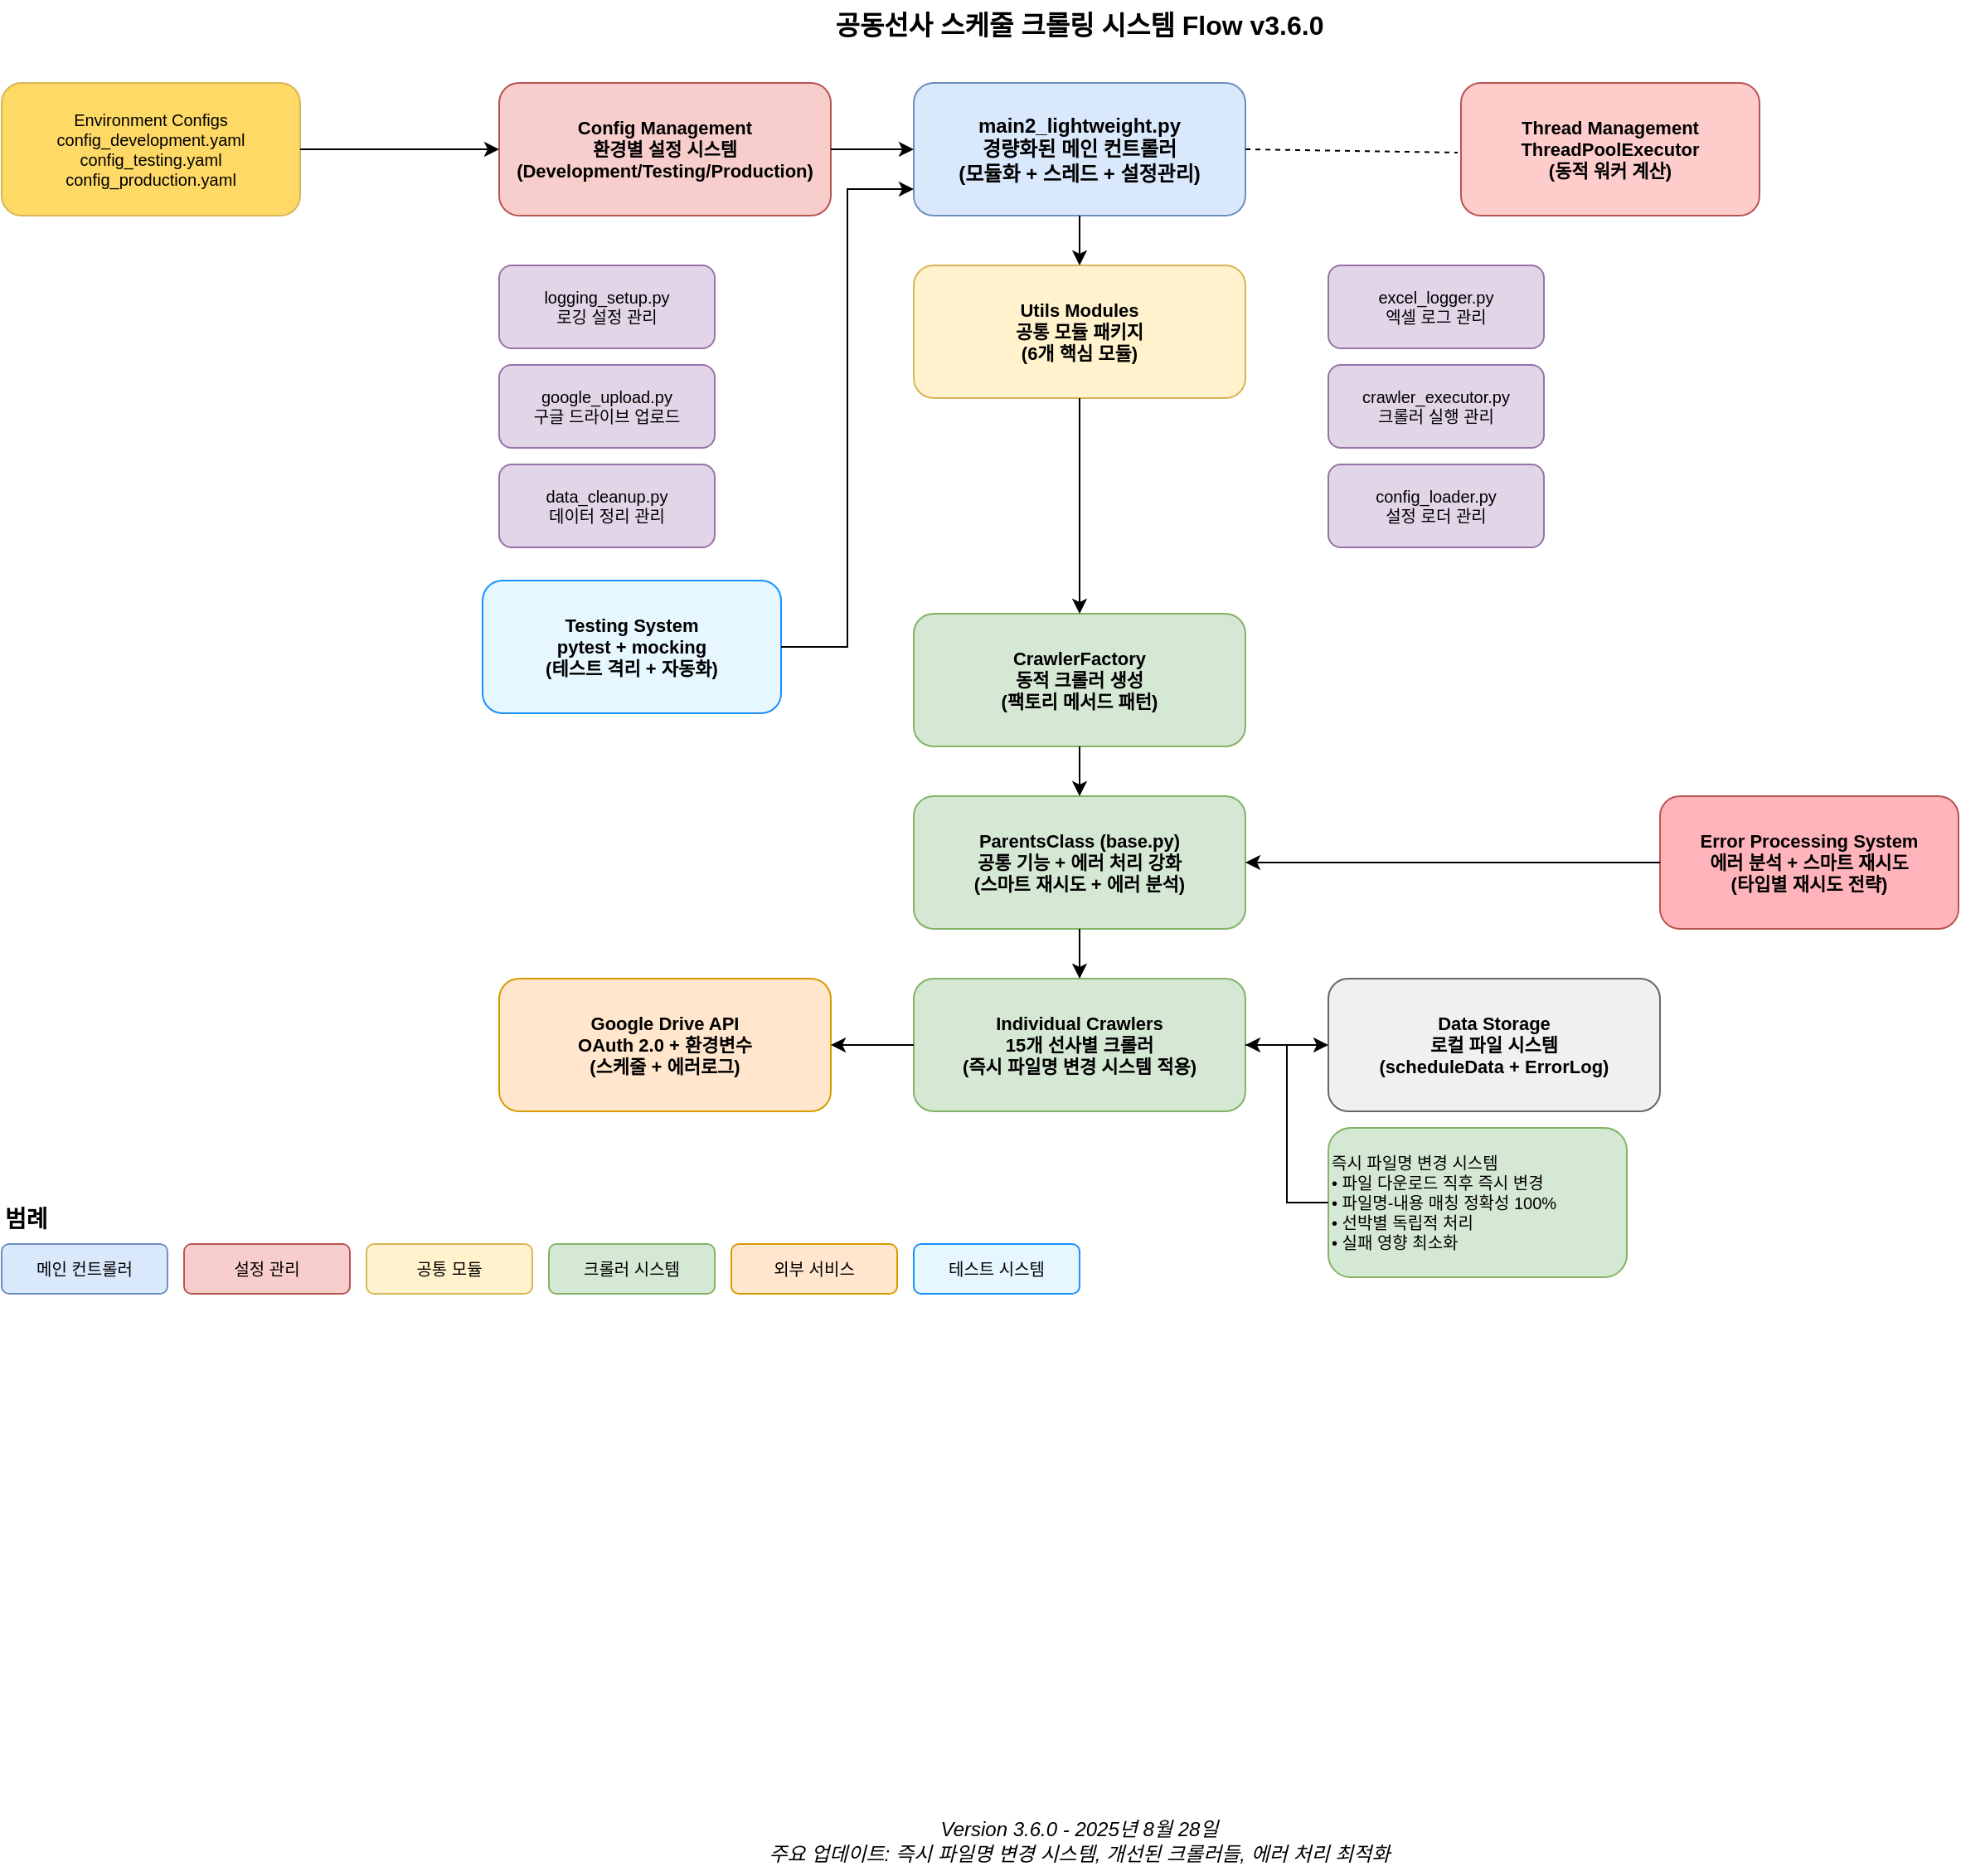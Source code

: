 <mxfile version="28.1.1">
  <diagram name="RPA_Crawling_Architecture_v3.6.0" id="architecture">
    <mxGraphModel dx="1426" dy="777" grid="1" gridSize="10" guides="1" tooltips="1" connect="1" arrows="1" fold="1" page="1" pageScale="1" pageWidth="1400" pageHeight="1200" math="0" shadow="0">
      <root>
        <mxCell id="0" />
        <mxCell id="1" parent="0" />
        <mxCell id="title" value="공동선사 스케줄 크롤링 시스템 Flow v3.6.0" style="text;html=1;strokeColor=none;fillColor=none;align=center;verticalAlign=middle;whiteSpace=wrap;rounded=0;fontSize=16;fontStyle=1;" parent="1" vertex="1">
          <mxGeometry x="500" y="10" width="400" height="30" as="geometry" />
        </mxCell>
        <mxCell id="main" value="main2_lightweight.py&#xa;경량화된 메인 컨트롤러&#xa;(모듈화 + 스레드 + 설정관리)" style="rounded=1;whiteSpace=wrap;html=1;fillColor=#dae8fc;strokeColor=#6c8ebf;fontSize=12;fontStyle=1;" parent="1" vertex="1">
          <mxGeometry x="600" y="60" width="200" height="80" as="geometry" />
        </mxCell>
        <mxCell id="config" value="Config Management&#xa;환경별 설정 시스템&#xa;(Development/Testing/Production)" style="rounded=1;whiteSpace=wrap;html=1;fillColor=#f8cecc;strokeColor=#b85450;fontSize=11;fontStyle=1;" parent="1" vertex="1">
          <mxGeometry x="350" y="60" width="200" height="80" as="geometry" />
        </mxCell>
        <mxCell id="utils" value="Utils Modules&#xa;공통 모듈 패키지&#xa;(6개 핵심 모듈)" style="rounded=1;whiteSpace=wrap;html=1;fillColor=#fff2cc;strokeColor=#d6b656;fontSize=11;fontStyle=1;" parent="1" vertex="1">
          <mxGeometry x="600" y="170" width="200" height="80" as="geometry" />
        </mxCell>
        <mxCell id="logging" value="logging_setup.py&#xa;로깅 설정 관리" style="rounded=1;whiteSpace=wrap;html=1;fillColor=#e1d5e7;strokeColor=#9673a6;fontSize=10;" parent="1" vertex="1">
          <mxGeometry x="350" y="170" width="130" height="50" as="geometry" />
        </mxCell>
        <mxCell id="google" value="google_upload.py&#xa;구글 드라이브 업로드" style="rounded=1;whiteSpace=wrap;html=1;fillColor=#e1d5e7;strokeColor=#9673a6;fontSize=10;" parent="1" vertex="1">
          <mxGeometry x="350" y="230" width="130" height="50" as="geometry" />
        </mxCell>
        <mxCell id="cleanup" value="data_cleanup.py&#xa;데이터 정리 관리" style="rounded=1;whiteSpace=wrap;html=1;fillColor=#e1d5e7;strokeColor=#9673a6;fontSize=10;" parent="1" vertex="1">
          <mxGeometry x="350" y="290" width="130" height="50" as="geometry" />
        </mxCell>
        <mxCell id="excel" value="excel_logger.py&#xa;엑셀 로그 관리" style="rounded=1;whiteSpace=wrap;html=1;fillColor=#e1d5e7;strokeColor=#9673a6;fontSize=10;" parent="1" vertex="1">
          <mxGeometry x="850" y="170" width="130" height="50" as="geometry" />
        </mxCell>
        <mxCell id="executor" value="crawler_executor.py&#xa;크롤러 실행 관리" style="rounded=1;whiteSpace=wrap;html=1;fillColor=#e1d5e7;strokeColor=#9673a6;fontSize=10;" parent="1" vertex="1">
          <mxGeometry x="850" y="230" width="130" height="50" as="geometry" />
        </mxCell>
        <mxCell id="config_loader" value="config_loader.py&#xa;설정 로더 관리" style="rounded=1;whiteSpace=wrap;html=1;fillColor=#e1d5e7;strokeColor=#9673a6;fontSize=10;" parent="1" vertex="1">
          <mxGeometry x="850" y="290" width="130" height="50" as="geometry" />
        </mxCell>
        <mxCell id="yaml_configs" value="Environment Configs&#xa;config_development.yaml&#xa;config_testing.yaml&#xa;config_production.yaml" style="rounded=1;whiteSpace=wrap;html=1;fillColor=#ffd966;strokeColor=#d6b656;fontSize=10;" parent="1" vertex="1">
          <mxGeometry x="50" y="60" width="180" height="80" as="geometry" />
        </mxCell>
        <mxCell id="factory" value="CrawlerFactory&#xa;동적 크롤러 생성&#xa;(팩토리 메서드 패턴)" style="rounded=1;whiteSpace=wrap;html=1;fillColor=#d5e8d4;strokeColor=#82b366;fontSize=11;fontStyle=1;" parent="1" vertex="1">
          <mxGeometry x="600" y="380" width="200" height="80" as="geometry" />
        </mxCell>
        <mxCell id="base" value="ParentsClass (base.py)&#xa;공통 기능 + 에러 처리 강화&#xa;(스마트 재시도 + 에러 분석)" style="rounded=1;whiteSpace=wrap;html=1;fillColor=#d5e8d4;strokeColor=#82b366;fontSize=11;fontStyle=1;" parent="1" vertex="1">
          <mxGeometry x="600" y="490" width="200" height="80" as="geometry" />
        </mxCell>
        <mxCell id="crawlers" value="Individual Crawlers&#xa;15개 선사별 크롤러&#xa;(즉시 파일명 변경 시스템 적용)" style="rounded=1;whiteSpace=wrap;html=1;fillColor=#d5e8d4;strokeColor=#82b366;fontSize=11;fontStyle=1;" parent="1" vertex="1">
          <mxGeometry x="600" y="600" width="200" height="80" as="geometry" />
        </mxCell>
        <mxCell id="google_drive" value="Google Drive API&#xa;OAuth 2.0 + 환경변수&#xa;(스케줄 + 에러로그)" style="rounded=1;whiteSpace=wrap;html=1;fillColor=#ffe6cc;strokeColor=#d79b00;fontSize=11;fontStyle=1;" parent="1" vertex="1">
          <mxGeometry x="350" y="600" width="200" height="80" as="geometry" />
        </mxCell>
        <mxCell id="storage" value="Data Storage&#xa;로컬 파일 시스템&#xa;(scheduleData + ErrorLog)" style="rounded=1;whiteSpace=wrap;html=1;fillColor=#f0f0f0;strokeColor=#666666;fontSize=11;fontStyle=1;" parent="1" vertex="1">
          <mxGeometry x="850" y="600" width="200" height="80" as="geometry" />
        </mxCell>
        <mxCell id="testing" value="Testing System&#xa;pytest + mocking&#xa;(테스트 격리 + 자동화)" style="rounded=1;whiteSpace=wrap;html=1;fillColor=#e6f7ff;strokeColor=#1890ff;fontSize=11;fontStyle=1;" parent="1" vertex="1">
          <mxGeometry x="340" y="360" width="180" height="80" as="geometry" />
        </mxCell>
        <mxCell id="threads" value="Thread Management&#xa;ThreadPoolExecutor&#xa;(동적 워커 계산)" style="rounded=1;whiteSpace=wrap;html=1;fillColor=#ffcccc;strokeColor=#b85450;fontSize=11;fontStyle=1;" parent="1" vertex="1">
          <mxGeometry x="930" y="60" width="180" height="80" as="geometry" />
        </mxCell>
        <mxCell id="error_system" value="Error Processing System&#xa;에러 분석 + 스마트 재시도&#xa;(타입별 재시도 전략)" style="rounded=1;whiteSpace=wrap;html=1;fillColor=#ffb3ba;strokeColor=#b85450;fontSize=11;fontStyle=1;" parent="1" vertex="1">
          <mxGeometry x="1050" y="490" width="180" height="80" as="geometry" />
        </mxCell>
        <mxCell id="filename_system" value="즉시 파일명 변경 시스템&lt;br&gt;• 파일 다운로드 직후 즉시 변경&lt;br&gt;• 파일명-내용 매칭 정확성 100%&lt;br&gt;• 선박별 독립적 처리&lt;br&gt;• 실패 영향 최소화" style="rounded=1;whiteSpace=wrap;html=1;fillColor=#d5e8d4;strokeColor=#82b366;fontSize=10;align=left;" parent="1" vertex="1">
          <mxGeometry x="850" y="690" width="180" height="90" as="geometry" />
        </mxCell>
        <mxCell id="edge1" style="edgeStyle=orthogonalEdgeStyle;rounded=0;orthogonalLoop=1;jettySize=auto;html=1;entryX=0.5;entryY=0;entryDx=0;entryDy=0;" parent="1" source="main" target="utils" edge="1">
          <mxGeometry relative="1" as="geometry" />
        </mxCell>
        <mxCell id="edge2" style="edgeStyle=orthogonalEdgeStyle;rounded=0;orthogonalLoop=1;jettySize=auto;html=1;entryX=0;entryY=0.5;entryDx=0;entryDy=0;" parent="1" source="config" target="main" edge="1">
          <mxGeometry relative="1" as="geometry" />
        </mxCell>
        <mxCell id="edge3" style="edgeStyle=orthogonalEdgeStyle;rounded=0;orthogonalLoop=1;jettySize=auto;html=1;entryX=0;entryY=0.5;entryDx=0;entryDy=0;" parent="1" source="yaml_configs" target="config" edge="1">
          <mxGeometry relative="1" as="geometry" />
        </mxCell>
        <mxCell id="edge4" style="edgeStyle=orthogonalEdgeStyle;rounded=0;orthogonalLoop=1;jettySize=auto;html=1;entryX=0.5;entryY=0;entryDx=0;entryDy=0;" parent="1" source="utils" target="factory" edge="1">
          <mxGeometry relative="1" as="geometry" />
        </mxCell>
        <mxCell id="edge5" style="edgeStyle=orthogonalEdgeStyle;rounded=0;orthogonalLoop=1;jettySize=auto;html=1;entryX=0.5;entryY=0;entryDx=0;entryDy=0;" parent="1" source="factory" target="base" edge="1">
          <mxGeometry relative="1" as="geometry" />
        </mxCell>
        <mxCell id="edge6" style="edgeStyle=orthogonalEdgeStyle;rounded=0;orthogonalLoop=1;jettySize=auto;html=1;entryX=0.5;entryY=0;entryDx=0;entryDy=0;" parent="1" source="base" target="crawlers" edge="1">
          <mxGeometry relative="1" as="geometry" />
        </mxCell>
        <mxCell id="edge7" style="edgeStyle=orthogonalEdgeStyle;rounded=0;orthogonalLoop=1;jettySize=auto;html=1;entryX=1;entryY=0.5;entryDx=0;entryDy=0;" parent="1" source="crawlers" target="google_drive" edge="1">
          <mxGeometry relative="1" as="geometry" />
        </mxCell>
        <mxCell id="edge8" style="edgeStyle=orthogonalEdgeStyle;rounded=0;orthogonalLoop=1;jettySize=auto;html=1;entryX=0;entryY=0.5;entryDx=0;entryDy=0;" parent="1" source="crawlers" target="storage" edge="1">
          <mxGeometry relative="1" as="geometry" />
        </mxCell>
        <mxCell id="edge9" style="edgeStyle=orthogonalEdgeStyle;rounded=0;orthogonalLoop=1;jettySize=auto;html=1;entryX=0;entryY=0.8;entryDx=0;entryDy=0;" parent="1" source="testing" target="main" edge="1">
          <mxGeometry relative="1" as="geometry" />
        </mxCell>
        <mxCell id="edge11" style="edgeStyle=orthogonalEdgeStyle;rounded=0;orthogonalLoop=1;jettySize=auto;html=1;entryX=1;entryY=0.5;entryDx=0;entryDy=0;" parent="1" source="error_system" target="base" edge="1">
          <mxGeometry relative="1" as="geometry" />
        </mxCell>
        <mxCell id="edge13" style="edgeStyle=orthogonalEdgeStyle;rounded=0;orthogonalLoop=1;jettySize=auto;html=1;entryX=1;entryY=0.5;entryDx=0;entryDy=0;" parent="1" source="filename_system" target="crawlers" edge="1">
          <mxGeometry relative="1" as="geometry" />
        </mxCell>
        <mxCell id="legend_title" value="범례" style="text;html=1;strokeColor=none;fillColor=none;align=left;verticalAlign=middle;whiteSpace=wrap;rounded=0;fontSize=14;fontStyle=1;" parent="1" vertex="1">
          <mxGeometry x="50" y="730" width="60" height="30" as="geometry" />
        </mxCell>
        <mxCell id="legend_main" value="메인 컨트롤러" style="rounded=1;whiteSpace=wrap;html=1;fillColor=#dae8fc;strokeColor=#6c8ebf;fontSize=10;" parent="1" vertex="1">
          <mxGeometry x="50" y="760" width="100" height="30" as="geometry" />
        </mxCell>
        <mxCell id="legend_config" value="설정 관리" style="rounded=1;whiteSpace=wrap;html=1;fillColor=#f8cecc;strokeColor=#b85450;fontSize=10;" parent="1" vertex="1">
          <mxGeometry x="160" y="760" width="100" height="30" as="geometry" />
        </mxCell>
        <mxCell id="legend_utils" value="공통 모듈" style="rounded=1;whiteSpace=wrap;html=1;fillColor=#fff2cc;strokeColor=#d6b656;fontSize=10;" parent="1" vertex="1">
          <mxGeometry x="270" y="760" width="100" height="30" as="geometry" />
        </mxCell>
        <mxCell id="legend_crawler" value="크롤러 시스템" style="rounded=1;whiteSpace=wrap;html=1;fillColor=#d5e8d4;strokeColor=#82b366;fontSize=10;" parent="1" vertex="1">
          <mxGeometry x="380" y="760" width="100" height="30" as="geometry" />
        </mxCell>
        <mxCell id="legend_external" value="외부 서비스" style="rounded=1;whiteSpace=wrap;html=1;fillColor=#ffe6cc;strokeColor=#d79b00;fontSize=10;" parent="1" vertex="1">
          <mxGeometry x="490" y="760" width="100" height="30" as="geometry" />
        </mxCell>
        <mxCell id="legend_testing" value="테스트 시스템" style="rounded=1;whiteSpace=wrap;html=1;fillColor=#e6f7ff;strokeColor=#1890ff;fontSize=10;" parent="1" vertex="1">
          <mxGeometry x="600" y="760" width="100" height="30" as="geometry" />
        </mxCell>
        <mxCell id="version" value="Version 3.6.0 - 2025년 8월 28일&#xa;주요 업데이트: 즉시 파일명 변경 시스템, 개선된 크롤러들, 에러 처리 최적화" style="text;html=1;strokeColor=none;fillColor=none;align=center;verticalAlign=middle;whiteSpace=wrap;rounded=0;fontSize=12;fontStyle=2;" parent="1" vertex="1">
          <mxGeometry x="500" y="1100" width="400" height="40" as="geometry" />
        </mxCell>
        <mxCell id="74UF52MBpWhqvNiWPA5w-4" value="" style="endArrow=none;dashed=1;html=1;rounded=0;exitX=1;exitY=0.5;exitDx=0;exitDy=0;" edge="1" parent="1" source="main">
          <mxGeometry width="50" height="50" relative="1" as="geometry">
            <mxPoint x="828" y="102" as="sourcePoint" />
            <mxPoint x="928" y="102" as="targetPoint" />
          </mxGeometry>
        </mxCell>
      </root>
    </mxGraphModel>
  </diagram>
</mxfile>
